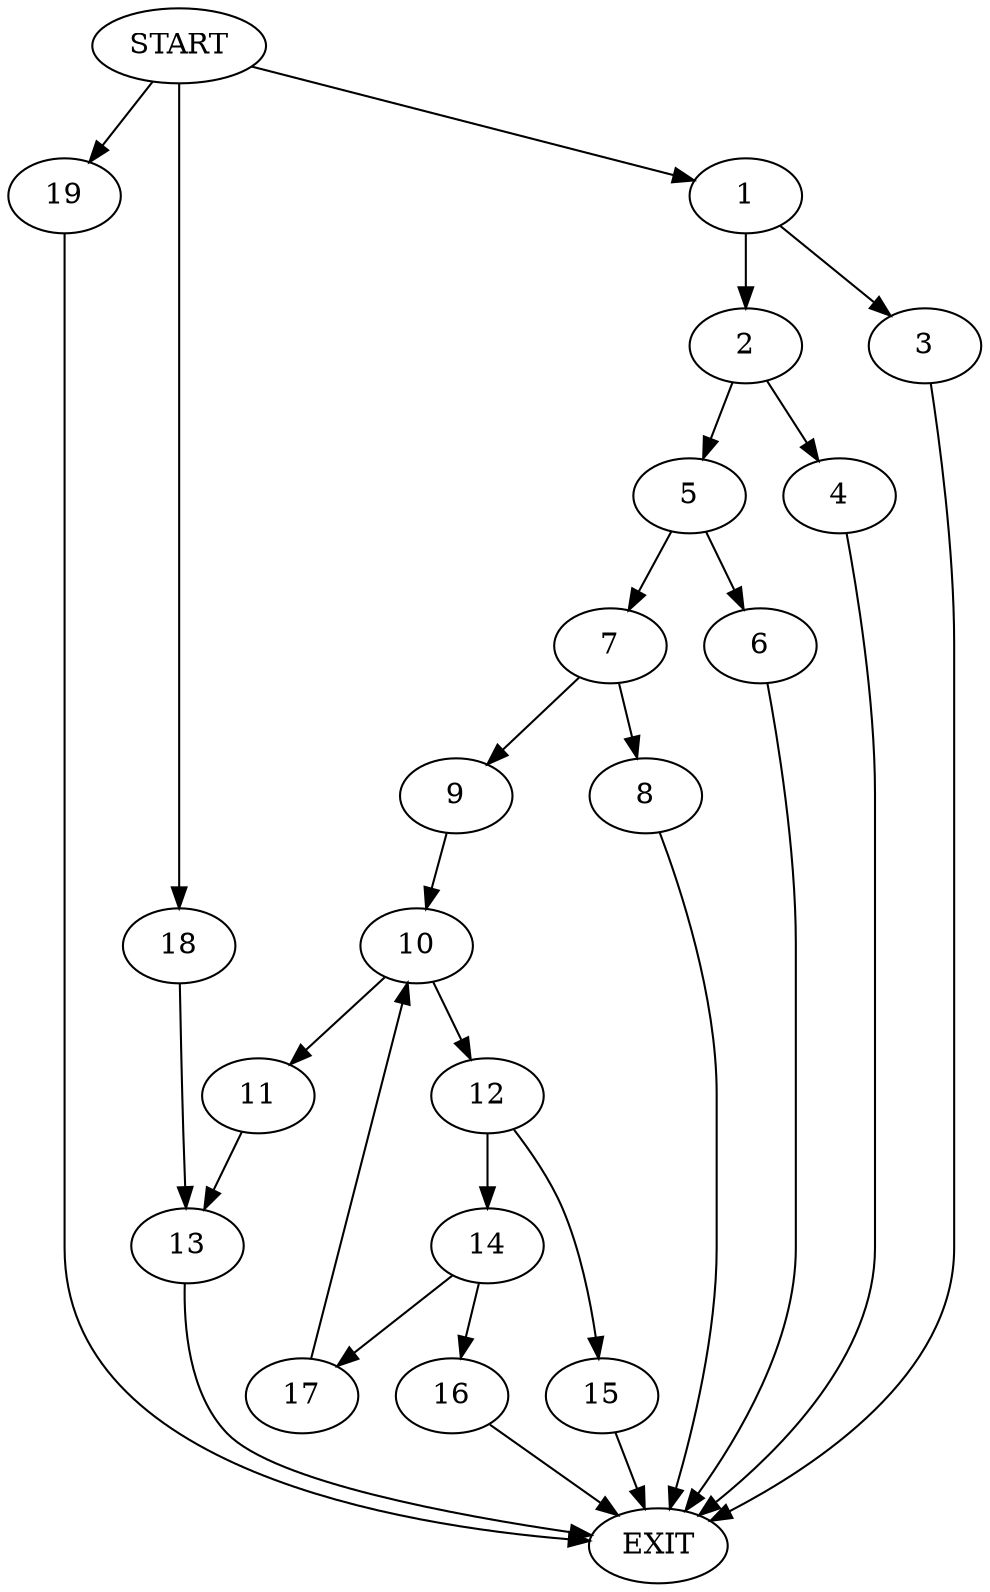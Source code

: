 digraph {
0 [label="START"]
20 [label="EXIT"]
0 -> 1
1 -> 2
1 -> 3
3 -> 20
2 -> 4
2 -> 5
4 -> 20
5 -> 6
5 -> 7
6 -> 20
7 -> 8
7 -> 9
8 -> 20
9 -> 10
10 -> 11
10 -> 12
11 -> 13
12 -> 14
12 -> 15
14 -> 16
14 -> 17
15 -> 20
16 -> 20
17 -> 10
13 -> 20
0 -> 18
18 -> 13
0 -> 19
19 -> 20
}
